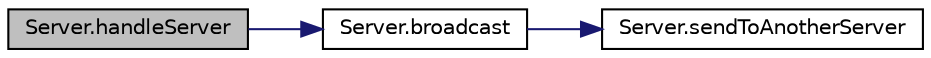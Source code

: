 digraph "Server.handleServer"
{
 // LATEX_PDF_SIZE
  edge [fontname="Helvetica",fontsize="10",labelfontname="Helvetica",labelfontsize="10"];
  node [fontname="Helvetica",fontsize="10",shape=record];
  rankdir="LR";
  Node1 [label="Server.handleServer",height=0.2,width=0.4,color="black", fillcolor="grey75", style="filled", fontcolor="black",tooltip=" "];
  Node1 -> Node2 [color="midnightblue",fontsize="10",style="solid",fontname="Helvetica"];
  Node2 [label="Server.broadcast",height=0.2,width=0.4,color="black", fillcolor="white", style="filled",URL="$namespace_server.html#ac53d3b640a99d29879cb0048f41f1d9b",tooltip=" "];
  Node2 -> Node3 [color="midnightblue",fontsize="10",style="solid",fontname="Helvetica"];
  Node3 [label="Server.sendToAnotherServer",height=0.2,width=0.4,color="black", fillcolor="white", style="filled",URL="$namespace_server.html#a33adc04b241fe260e3f1e4e94091b8fb",tooltip=" "];
}

